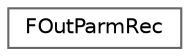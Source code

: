 digraph "Graphical Class Hierarchy"
{
 // INTERACTIVE_SVG=YES
 // LATEX_PDF_SIZE
  bgcolor="transparent";
  edge [fontname=Helvetica,fontsize=10,labelfontname=Helvetica,labelfontsize=10];
  node [fontname=Helvetica,fontsize=10,shape=box,height=0.2,width=0.4];
  rankdir="LR";
  Node0 [id="Node000000",label="FOutParmRec",height=0.2,width=0.4,color="grey40", fillcolor="white", style="filled",URL="$df/d0a/structFOutParmRec.html",tooltip=" "];
}
